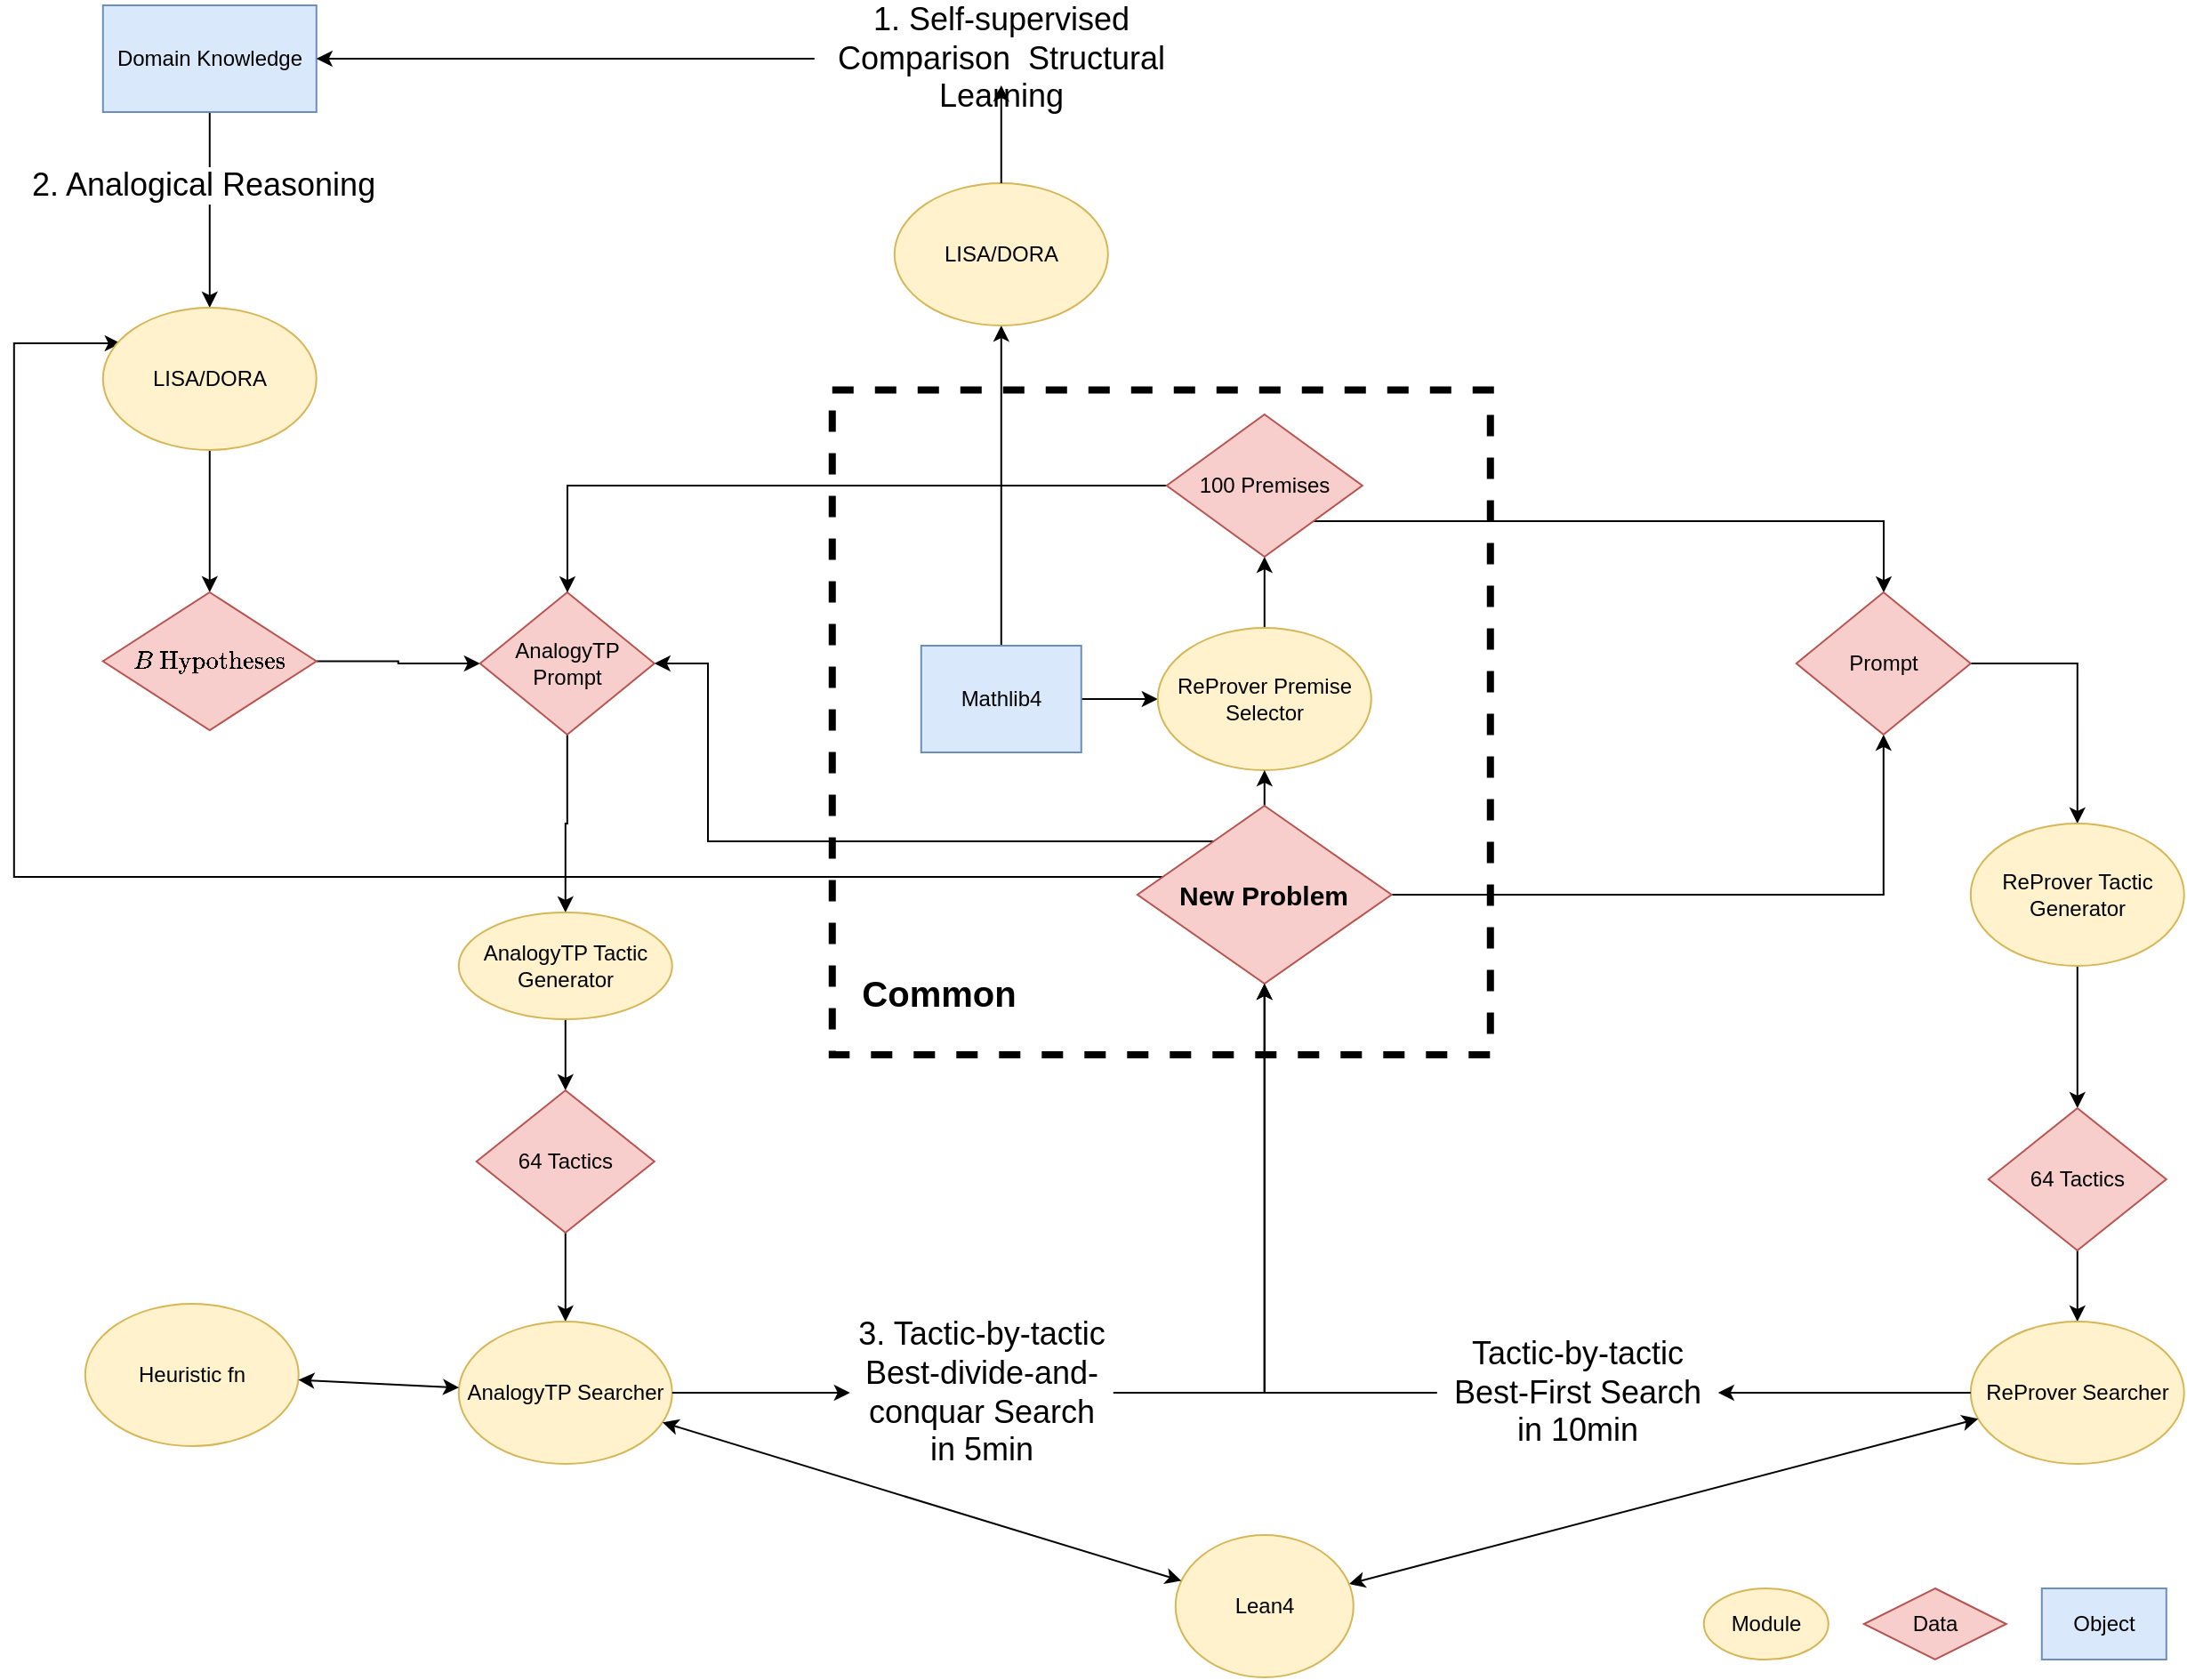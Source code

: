 <mxfile version="23.1.1" type="github">
  <diagram name="Page-1" id="IZ-Rrfjy0_TtdQrgrMoi">
    <mxGraphModel dx="2920" dy="959" grid="1" gridSize="10" guides="1" tooltips="1" connect="1" arrows="1" fold="1" page="1" pageScale="1" pageWidth="1100" pageHeight="850" math="1" shadow="0">
      <root>
        <mxCell id="0" />
        <mxCell id="1" parent="0" />
        <mxCell id="Xpp3-1cy8L-rHU1XI7NB-74" value="" style="rounded=0;whiteSpace=wrap;html=1;dashed=1;fillColor=none;strokeWidth=4;" vertex="1" parent="1">
          <mxGeometry x="319.89" y="236.25" width="370" height="373.75" as="geometry" />
        </mxCell>
        <mxCell id="Xpp3-1cy8L-rHU1XI7NB-3" style="edgeStyle=orthogonalEdgeStyle;rounded=0;orthogonalLoop=1;jettySize=auto;html=1;" edge="1" parent="1" source="Xpp3-1cy8L-rHU1XI7NB-1" target="Xpp3-1cy8L-rHU1XI7NB-5">
          <mxGeometry relative="1" as="geometry" />
        </mxCell>
        <mxCell id="Xpp3-1cy8L-rHU1XI7NB-100" value="" style="edgeStyle=orthogonalEdgeStyle;rounded=0;orthogonalLoop=1;jettySize=auto;html=1;" edge="1" parent="1" source="Xpp3-1cy8L-rHU1XI7NB-1" target="Xpp3-1cy8L-rHU1XI7NB-8">
          <mxGeometry relative="1" as="geometry" />
        </mxCell>
        <mxCell id="Xpp3-1cy8L-rHU1XI7NB-1" value="Mathlib4" style="rounded=0;whiteSpace=wrap;html=1;fillColor=#dae8fc;strokeColor=#6c8ebf;" vertex="1" parent="1">
          <mxGeometry x="369.89" y="380" width="90" height="60" as="geometry" />
        </mxCell>
        <mxCell id="Xpp3-1cy8L-rHU1XI7NB-89" style="edgeStyle=orthogonalEdgeStyle;rounded=0;orthogonalLoop=1;jettySize=auto;html=1;" edge="1" parent="1" source="Xpp3-1cy8L-rHU1XI7NB-2" target="Xpp3-1cy8L-rHU1XI7NB-40">
          <mxGeometry relative="1" as="geometry" />
        </mxCell>
        <mxCell id="Xpp3-1cy8L-rHU1XI7NB-94" value="&lt;font style=&quot;font-size: 18px;&quot;&gt;2. Analogical Reasoning&lt;/font&gt;" style="edgeLabel;html=1;align=center;verticalAlign=middle;resizable=0;points=[];" vertex="1" connectable="0" parent="Xpp3-1cy8L-rHU1XI7NB-89">
          <mxGeometry x="-0.257" y="-4" relative="1" as="geometry">
            <mxPoint as="offset" />
          </mxGeometry>
        </mxCell>
        <mxCell id="Xpp3-1cy8L-rHU1XI7NB-2" value="Domain Knowledge" style="rounded=0;whiteSpace=wrap;html=1;fillColor=#dae8fc;strokeColor=#6c8ebf;" vertex="1" parent="1">
          <mxGeometry x="-90.11" y="20" width="120" height="60" as="geometry" />
        </mxCell>
        <mxCell id="Xpp3-1cy8L-rHU1XI7NB-5" value="LISA/DORA" style="ellipse;whiteSpace=wrap;html=1;fillColor=#fff2cc;strokeColor=#d6b656;" vertex="1" parent="1">
          <mxGeometry x="354.89" y="120" width="120" height="80" as="geometry" />
        </mxCell>
        <mxCell id="Xpp3-1cy8L-rHU1XI7NB-77" style="edgeStyle=orthogonalEdgeStyle;rounded=0;orthogonalLoop=1;jettySize=auto;html=1;" edge="1" parent="1" source="Xpp3-1cy8L-rHU1XI7NB-8" target="Xpp3-1cy8L-rHU1XI7NB-11">
          <mxGeometry relative="1" as="geometry" />
        </mxCell>
        <mxCell id="Xpp3-1cy8L-rHU1XI7NB-8" value="ReProver Premise Selector" style="ellipse;whiteSpace=wrap;html=1;fillColor=#fff2cc;strokeColor=#d6b656;" vertex="1" parent="1">
          <mxGeometry x="502.89" y="370" width="120" height="80" as="geometry" />
        </mxCell>
        <mxCell id="Xpp3-1cy8L-rHU1XI7NB-15" style="edgeStyle=orthogonalEdgeStyle;rounded=0;orthogonalLoop=1;jettySize=auto;html=1;" edge="1" parent="1" source="Xpp3-1cy8L-rHU1XI7NB-9" target="Xpp3-1cy8L-rHU1XI7NB-13">
          <mxGeometry relative="1" as="geometry" />
        </mxCell>
        <mxCell id="Xpp3-1cy8L-rHU1XI7NB-42" style="edgeStyle=orthogonalEdgeStyle;rounded=0;orthogonalLoop=1;jettySize=auto;html=1;" edge="1" parent="1">
          <mxGeometry relative="1" as="geometry">
            <mxPoint x="542.89" y="510.0" as="sourcePoint" />
            <mxPoint x="-80.11" y="210.0" as="targetPoint" />
            <Array as="points">
              <mxPoint x="-140.11" y="510" />
              <mxPoint x="-140.11" y="210" />
            </Array>
          </mxGeometry>
        </mxCell>
        <mxCell id="Xpp3-1cy8L-rHU1XI7NB-76" style="edgeStyle=orthogonalEdgeStyle;rounded=0;orthogonalLoop=1;jettySize=auto;html=1;exitX=0.5;exitY=0;exitDx=0;exitDy=0;entryX=0.5;entryY=1;entryDx=0;entryDy=0;" edge="1" parent="1" source="Xpp3-1cy8L-rHU1XI7NB-9" target="Xpp3-1cy8L-rHU1XI7NB-8">
          <mxGeometry relative="1" as="geometry" />
        </mxCell>
        <mxCell id="Xpp3-1cy8L-rHU1XI7NB-101" style="edgeStyle=orthogonalEdgeStyle;rounded=0;orthogonalLoop=1;jettySize=auto;html=1;" edge="1" parent="1" source="Xpp3-1cy8L-rHU1XI7NB-9" target="Xpp3-1cy8L-rHU1XI7NB-46">
          <mxGeometry relative="1" as="geometry">
            <Array as="points">
              <mxPoint x="250" y="490" />
              <mxPoint x="250" y="390" />
            </Array>
          </mxGeometry>
        </mxCell>
        <mxCell id="Xpp3-1cy8L-rHU1XI7NB-9" value="&lt;font style=&quot;font-size: 15px;&quot;&gt;&lt;b&gt;New Problem&lt;/b&gt;&lt;/font&gt;" style="rhombus;whiteSpace=wrap;html=1;fontStyle=0;fillColor=#f8cecc;strokeColor=#b85450;" vertex="1" parent="1">
          <mxGeometry x="491.44" y="470" width="142.89" height="100" as="geometry" />
        </mxCell>
        <mxCell id="Xpp3-1cy8L-rHU1XI7NB-14" style="edgeStyle=orthogonalEdgeStyle;rounded=0;orthogonalLoop=1;jettySize=auto;html=1;" edge="1" parent="1" source="Xpp3-1cy8L-rHU1XI7NB-11" target="Xpp3-1cy8L-rHU1XI7NB-13">
          <mxGeometry relative="1" as="geometry">
            <Array as="points">
              <mxPoint x="911" y="310" />
            </Array>
          </mxGeometry>
        </mxCell>
        <mxCell id="Xpp3-1cy8L-rHU1XI7NB-17" style="edgeStyle=orthogonalEdgeStyle;rounded=0;orthogonalLoop=1;jettySize=auto;html=1;exitX=1;exitY=0.5;exitDx=0;exitDy=0;" edge="1" parent="1" source="Xpp3-1cy8L-rHU1XI7NB-13" target="Xpp3-1cy8L-rHU1XI7NB-16">
          <mxGeometry relative="1" as="geometry" />
        </mxCell>
        <mxCell id="Xpp3-1cy8L-rHU1XI7NB-13" value="Prompt" style="rhombus;whiteSpace=wrap;html=1;fillColor=#f8cecc;strokeColor=#b85450;" vertex="1" parent="1">
          <mxGeometry x="861.89" y="350" width="98" height="80" as="geometry" />
        </mxCell>
        <mxCell id="Xpp3-1cy8L-rHU1XI7NB-91" style="edgeStyle=orthogonalEdgeStyle;rounded=0;orthogonalLoop=1;jettySize=auto;html=1;" edge="1" parent="1" source="Xpp3-1cy8L-rHU1XI7NB-16" target="Xpp3-1cy8L-rHU1XI7NB-24">
          <mxGeometry relative="1" as="geometry" />
        </mxCell>
        <mxCell id="Xpp3-1cy8L-rHU1XI7NB-16" value="ReProver&amp;nbsp;Tactic Generator" style="ellipse;whiteSpace=wrap;html=1;fillColor=#fff2cc;strokeColor=#d6b656;" vertex="1" parent="1">
          <mxGeometry x="959.89" y="480" width="120" height="80" as="geometry" />
        </mxCell>
        <mxCell id="Xpp3-1cy8L-rHU1XI7NB-19" value="" style="edgeStyle=orthogonalEdgeStyle;rounded=0;orthogonalLoop=1;jettySize=auto;html=1;" edge="1" parent="1" source="Xpp3-1cy8L-rHU1XI7NB-5" target="Xpp3-1cy8L-rHU1XI7NB-20">
          <mxGeometry relative="1" as="geometry">
            <mxPoint x="812.89" y="190" as="sourcePoint" />
            <mxPoint x="832.89" y="270" as="targetPoint" />
          </mxGeometry>
        </mxCell>
        <mxCell id="Xpp3-1cy8L-rHU1XI7NB-21" value="Module" style="ellipse;whiteSpace=wrap;html=1;fillColor=#fff2cc;strokeColor=#d6b656;" vertex="1" parent="1">
          <mxGeometry x="809.89" y="910" width="70" height="40" as="geometry" />
        </mxCell>
        <mxCell id="Xpp3-1cy8L-rHU1XI7NB-22" value="Data" style="rhombus;whiteSpace=wrap;html=1;fillColor=#f8cecc;strokeColor=#b85450;" vertex="1" parent="1">
          <mxGeometry x="899.89" y="910" width="80" height="40" as="geometry" />
        </mxCell>
        <mxCell id="Xpp3-1cy8L-rHU1XI7NB-23" value="Object" style="rounded=0;whiteSpace=wrap;html=1;fillColor=#dae8fc;strokeColor=#6c8ebf;" vertex="1" parent="1">
          <mxGeometry x="999.89" y="910" width="70" height="40" as="geometry" />
        </mxCell>
        <mxCell id="Xpp3-1cy8L-rHU1XI7NB-30" style="edgeStyle=orthogonalEdgeStyle;rounded=0;orthogonalLoop=1;jettySize=auto;html=1;exitX=0.5;exitY=1;exitDx=0;exitDy=0;entryX=0.5;entryY=0;entryDx=0;entryDy=0;" edge="1" parent="1" source="Xpp3-1cy8L-rHU1XI7NB-24" target="Xpp3-1cy8L-rHU1XI7NB-28">
          <mxGeometry relative="1" as="geometry" />
        </mxCell>
        <mxCell id="Xpp3-1cy8L-rHU1XI7NB-24" value="64 Tactics" style="rhombus;whiteSpace=wrap;html=1;fillColor=#f8cecc;strokeColor=#b85450;" vertex="1" parent="1">
          <mxGeometry x="969.89" y="640" width="100" height="80" as="geometry" />
        </mxCell>
        <mxCell id="Xpp3-1cy8L-rHU1XI7NB-32" style="edgeStyle=orthogonalEdgeStyle;rounded=0;orthogonalLoop=1;jettySize=auto;html=1;exitX=0;exitY=0.5;exitDx=0;exitDy=0;entryX=0.5;entryY=1;entryDx=0;entryDy=0;" edge="1" parent="1" source="Xpp3-1cy8L-rHU1XI7NB-36" target="Xpp3-1cy8L-rHU1XI7NB-9">
          <mxGeometry relative="1" as="geometry" />
        </mxCell>
        <mxCell id="Xpp3-1cy8L-rHU1XI7NB-28" value="ReProver&amp;nbsp;Searcher" style="ellipse;whiteSpace=wrap;html=1;fillColor=#fff2cc;strokeColor=#d6b656;" vertex="1" parent="1">
          <mxGeometry x="959.89" y="760" width="120" height="80" as="geometry" />
        </mxCell>
        <mxCell id="Xpp3-1cy8L-rHU1XI7NB-29" value="" style="endArrow=classic;startArrow=classic;html=1;rounded=0;" edge="1" parent="1" source="Xpp3-1cy8L-rHU1XI7NB-28" target="Xpp3-1cy8L-rHU1XI7NB-56">
          <mxGeometry width="50" height="50" relative="1" as="geometry">
            <mxPoint x="862.89" y="650" as="sourcePoint" />
            <mxPoint x="659.89" y="900" as="targetPoint" />
          </mxGeometry>
        </mxCell>
        <mxCell id="Xpp3-1cy8L-rHU1XI7NB-35" value="" style="edgeStyle=orthogonalEdgeStyle;rounded=0;orthogonalLoop=1;jettySize=auto;html=1;exitX=0;exitY=0.5;exitDx=0;exitDy=0;entryX=1;entryY=0.5;entryDx=0;entryDy=0;" edge="1" parent="1" source="Xpp3-1cy8L-rHU1XI7NB-28" target="Xpp3-1cy8L-rHU1XI7NB-36">
          <mxGeometry relative="1" as="geometry">
            <mxPoint x="1032.89" y="760" as="sourcePoint" />
            <mxPoint x="682.89" y="690" as="targetPoint" />
          </mxGeometry>
        </mxCell>
        <mxCell id="Xpp3-1cy8L-rHU1XI7NB-36" value="&lt;font style=&quot;font-size: 18px;&quot;&gt;Tactic-by-tactic Best-First Search in 10min&lt;/font&gt;" style="text;html=1;strokeColor=none;fillColor=none;align=center;verticalAlign=middle;whiteSpace=wrap;rounded=0;" vertex="1" parent="1">
          <mxGeometry x="659.89" y="785" width="158" height="30" as="geometry" />
        </mxCell>
        <mxCell id="Xpp3-1cy8L-rHU1XI7NB-88" value="" style="edgeStyle=orthogonalEdgeStyle;rounded=0;orthogonalLoop=1;jettySize=auto;html=1;" edge="1" parent="1" source="Xpp3-1cy8L-rHU1XI7NB-40" target="Xpp3-1cy8L-rHU1XI7NB-43">
          <mxGeometry relative="1" as="geometry" />
        </mxCell>
        <mxCell id="Xpp3-1cy8L-rHU1XI7NB-40" value="LISA/DORA" style="ellipse;whiteSpace=wrap;html=1;fillColor=#fff2cc;strokeColor=#d6b656;" vertex="1" parent="1">
          <mxGeometry x="-90.11" y="190" width="120" height="80" as="geometry" />
        </mxCell>
        <mxCell id="Xpp3-1cy8L-rHU1XI7NB-50" style="edgeStyle=orthogonalEdgeStyle;rounded=0;orthogonalLoop=1;jettySize=auto;html=1;" edge="1" parent="1" source="Xpp3-1cy8L-rHU1XI7NB-43" target="Xpp3-1cy8L-rHU1XI7NB-46">
          <mxGeometry relative="1" as="geometry" />
        </mxCell>
        <mxCell id="Xpp3-1cy8L-rHU1XI7NB-52" style="edgeStyle=orthogonalEdgeStyle;rounded=0;orthogonalLoop=1;jettySize=auto;html=1;" edge="1" parent="1" source="Xpp3-1cy8L-rHU1XI7NB-46" target="Xpp3-1cy8L-rHU1XI7NB-51">
          <mxGeometry relative="1" as="geometry" />
        </mxCell>
        <mxCell id="Xpp3-1cy8L-rHU1XI7NB-46" value="AnalogyTP Prompt" style="rhombus;whiteSpace=wrap;html=1;fillColor=#f8cecc;strokeColor=#b85450;" vertex="1" parent="1">
          <mxGeometry x="121.89" y="350" width="98" height="80" as="geometry" />
        </mxCell>
        <mxCell id="Xpp3-1cy8L-rHU1XI7NB-54" value="" style="edgeStyle=orthogonalEdgeStyle;rounded=0;orthogonalLoop=1;jettySize=auto;html=1;" edge="1" parent="1" source="Xpp3-1cy8L-rHU1XI7NB-51" target="Xpp3-1cy8L-rHU1XI7NB-53">
          <mxGeometry relative="1" as="geometry" />
        </mxCell>
        <mxCell id="Xpp3-1cy8L-rHU1XI7NB-51" value="AnalogyTP Tactic Generator" style="ellipse;whiteSpace=wrap;html=1;fillColor=#fff2cc;strokeColor=#d6b656;" vertex="1" parent="1">
          <mxGeometry x="109.89" y="530" width="120" height="60" as="geometry" />
        </mxCell>
        <mxCell id="Xpp3-1cy8L-rHU1XI7NB-95" style="edgeStyle=orthogonalEdgeStyle;rounded=0;orthogonalLoop=1;jettySize=auto;html=1;" edge="1" parent="1" source="Xpp3-1cy8L-rHU1XI7NB-53" target="Xpp3-1cy8L-rHU1XI7NB-55">
          <mxGeometry relative="1" as="geometry" />
        </mxCell>
        <mxCell id="Xpp3-1cy8L-rHU1XI7NB-53" value="64 Tactics" style="rhombus;whiteSpace=wrap;html=1;fillColor=#f8cecc;strokeColor=#b85450;" vertex="1" parent="1">
          <mxGeometry x="119.89" y="630" width="100" height="80" as="geometry" />
        </mxCell>
        <mxCell id="Xpp3-1cy8L-rHU1XI7NB-68" style="edgeStyle=orthogonalEdgeStyle;rounded=0;orthogonalLoop=1;jettySize=auto;html=1;" edge="1" parent="1" source="Xpp3-1cy8L-rHU1XI7NB-64" target="Xpp3-1cy8L-rHU1XI7NB-9">
          <mxGeometry relative="1" as="geometry">
            <Array as="points" />
          </mxGeometry>
        </mxCell>
        <mxCell id="Xpp3-1cy8L-rHU1XI7NB-55" value="AnalogyTP Searcher" style="ellipse;whiteSpace=wrap;html=1;fillColor=#fff2cc;strokeColor=#d6b656;" vertex="1" parent="1">
          <mxGeometry x="109.89" y="760" width="120" height="80" as="geometry" />
        </mxCell>
        <mxCell id="Xpp3-1cy8L-rHU1XI7NB-56" value="Lean4" style="ellipse;whiteSpace=wrap;html=1;fillColor=#fff2cc;strokeColor=#d6b656;" vertex="1" parent="1">
          <mxGeometry x="512.89" y="880" width="100" height="80" as="geometry" />
        </mxCell>
        <mxCell id="Xpp3-1cy8L-rHU1XI7NB-57" value="" style="endArrow=classic;startArrow=classic;html=1;rounded=0;" edge="1" parent="1" source="Xpp3-1cy8L-rHU1XI7NB-56" target="Xpp3-1cy8L-rHU1XI7NB-55">
          <mxGeometry width="50" height="50" relative="1" as="geometry">
            <mxPoint x="539.89" y="430" as="sourcePoint" />
            <mxPoint x="589.89" y="380" as="targetPoint" />
          </mxGeometry>
        </mxCell>
        <mxCell id="Xpp3-1cy8L-rHU1XI7NB-58" value="Heuristic fn" style="ellipse;whiteSpace=wrap;html=1;fillColor=#fff2cc;strokeColor=#d6b656;" vertex="1" parent="1">
          <mxGeometry x="-100.11" y="750" width="120" height="80" as="geometry" />
        </mxCell>
        <mxCell id="Xpp3-1cy8L-rHU1XI7NB-61" value="" style="endArrow=classic;startArrow=classic;html=1;rounded=0;" edge="1" parent="1" source="Xpp3-1cy8L-rHU1XI7NB-58" target="Xpp3-1cy8L-rHU1XI7NB-55">
          <mxGeometry width="50" height="50" relative="1" as="geometry">
            <mxPoint x="27.89" y="623" as="sourcePoint" />
            <mxPoint x="119.89" y="885" as="targetPoint" />
          </mxGeometry>
        </mxCell>
        <mxCell id="Xpp3-1cy8L-rHU1XI7NB-84" style="edgeStyle=orthogonalEdgeStyle;rounded=0;orthogonalLoop=1;jettySize=auto;html=1;" edge="1" parent="1" source="Xpp3-1cy8L-rHU1XI7NB-11" target="Xpp3-1cy8L-rHU1XI7NB-46">
          <mxGeometry relative="1" as="geometry">
            <Array as="points">
              <mxPoint x="171" y="290" />
            </Array>
          </mxGeometry>
        </mxCell>
        <mxCell id="Xpp3-1cy8L-rHU1XI7NB-11" value="100 Premises" style="rhombus;whiteSpace=wrap;html=1;fillColor=#f8cecc;strokeColor=#b85450;" vertex="1" parent="1">
          <mxGeometry x="507.89" y="250" width="110" height="80" as="geometry" />
        </mxCell>
        <mxCell id="Xpp3-1cy8L-rHU1XI7NB-81" value="" style="edgeStyle=orthogonalEdgeStyle;rounded=0;orthogonalLoop=1;jettySize=auto;html=1;" edge="1" parent="1" source="Xpp3-1cy8L-rHU1XI7NB-55" target="Xpp3-1cy8L-rHU1XI7NB-64">
          <mxGeometry relative="1" as="geometry">
            <mxPoint x="229.89" y="800" as="sourcePoint" />
            <mxPoint x="562.89" y="690" as="targetPoint" />
            <Array as="points" />
          </mxGeometry>
        </mxCell>
        <mxCell id="Xpp3-1cy8L-rHU1XI7NB-64" value="&lt;font style=&quot;font-size: 18px;&quot;&gt;3. Tactic-by-tactic Best-divide-and-conquar Search in 5min&lt;/font&gt;" style="text;html=1;strokeColor=none;fillColor=none;align=center;verticalAlign=middle;whiteSpace=wrap;rounded=0;" vertex="1" parent="1">
          <mxGeometry x="329.89" y="785" width="148" height="30" as="geometry" />
        </mxCell>
        <mxCell id="Xpp3-1cy8L-rHU1XI7NB-87" style="edgeStyle=orthogonalEdgeStyle;rounded=0;orthogonalLoop=1;jettySize=auto;html=1;" edge="1" parent="1" source="Xpp3-1cy8L-rHU1XI7NB-20" target="Xpp3-1cy8L-rHU1XI7NB-2">
          <mxGeometry relative="1" as="geometry" />
        </mxCell>
        <mxCell id="Xpp3-1cy8L-rHU1XI7NB-20" value="&lt;font style=&quot;font-size: 18px;&quot;&gt;1. Self-supervised Comparison&amp;nbsp; Structural Learning&lt;/font&gt;" style="text;html=1;strokeColor=none;fillColor=none;align=center;verticalAlign=middle;whiteSpace=wrap;rounded=0;" vertex="1" parent="1">
          <mxGeometry x="309.89" y="35" width="210" height="30" as="geometry" />
        </mxCell>
        <mxCell id="Xpp3-1cy8L-rHU1XI7NB-43" value="$$B \text{ Hypotheses}&lt;br&gt;$$" style="rhombus;whiteSpace=wrap;html=1;fillColor=#f8cecc;strokeColor=#b85450;" vertex="1" parent="1">
          <mxGeometry x="-90.11" y="350" width="120" height="77.5" as="geometry" />
        </mxCell>
        <mxCell id="Xpp3-1cy8L-rHU1XI7NB-97" value="Common" style="text;html=1;strokeColor=none;fillColor=none;align=center;verticalAlign=middle;whiteSpace=wrap;rounded=0;fontStyle=1;fontSize=20;" vertex="1" parent="1">
          <mxGeometry x="350" y="560" width="60" height="30" as="geometry" />
        </mxCell>
      </root>
    </mxGraphModel>
  </diagram>
</mxfile>
